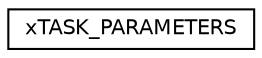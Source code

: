 digraph "Graphical Class Hierarchy"
{
  edge [fontname="Helvetica",fontsize="10",labelfontname="Helvetica",labelfontsize="10"];
  node [fontname="Helvetica",fontsize="10",shape=record];
  rankdir="LR";
  Node1 [label="xTASK_PARAMETERS",height=0.2,width=0.4,color="black", fillcolor="white", style="filled",URL="$dd/d9e/structxTASK__PARAMETERS.html"];
}
